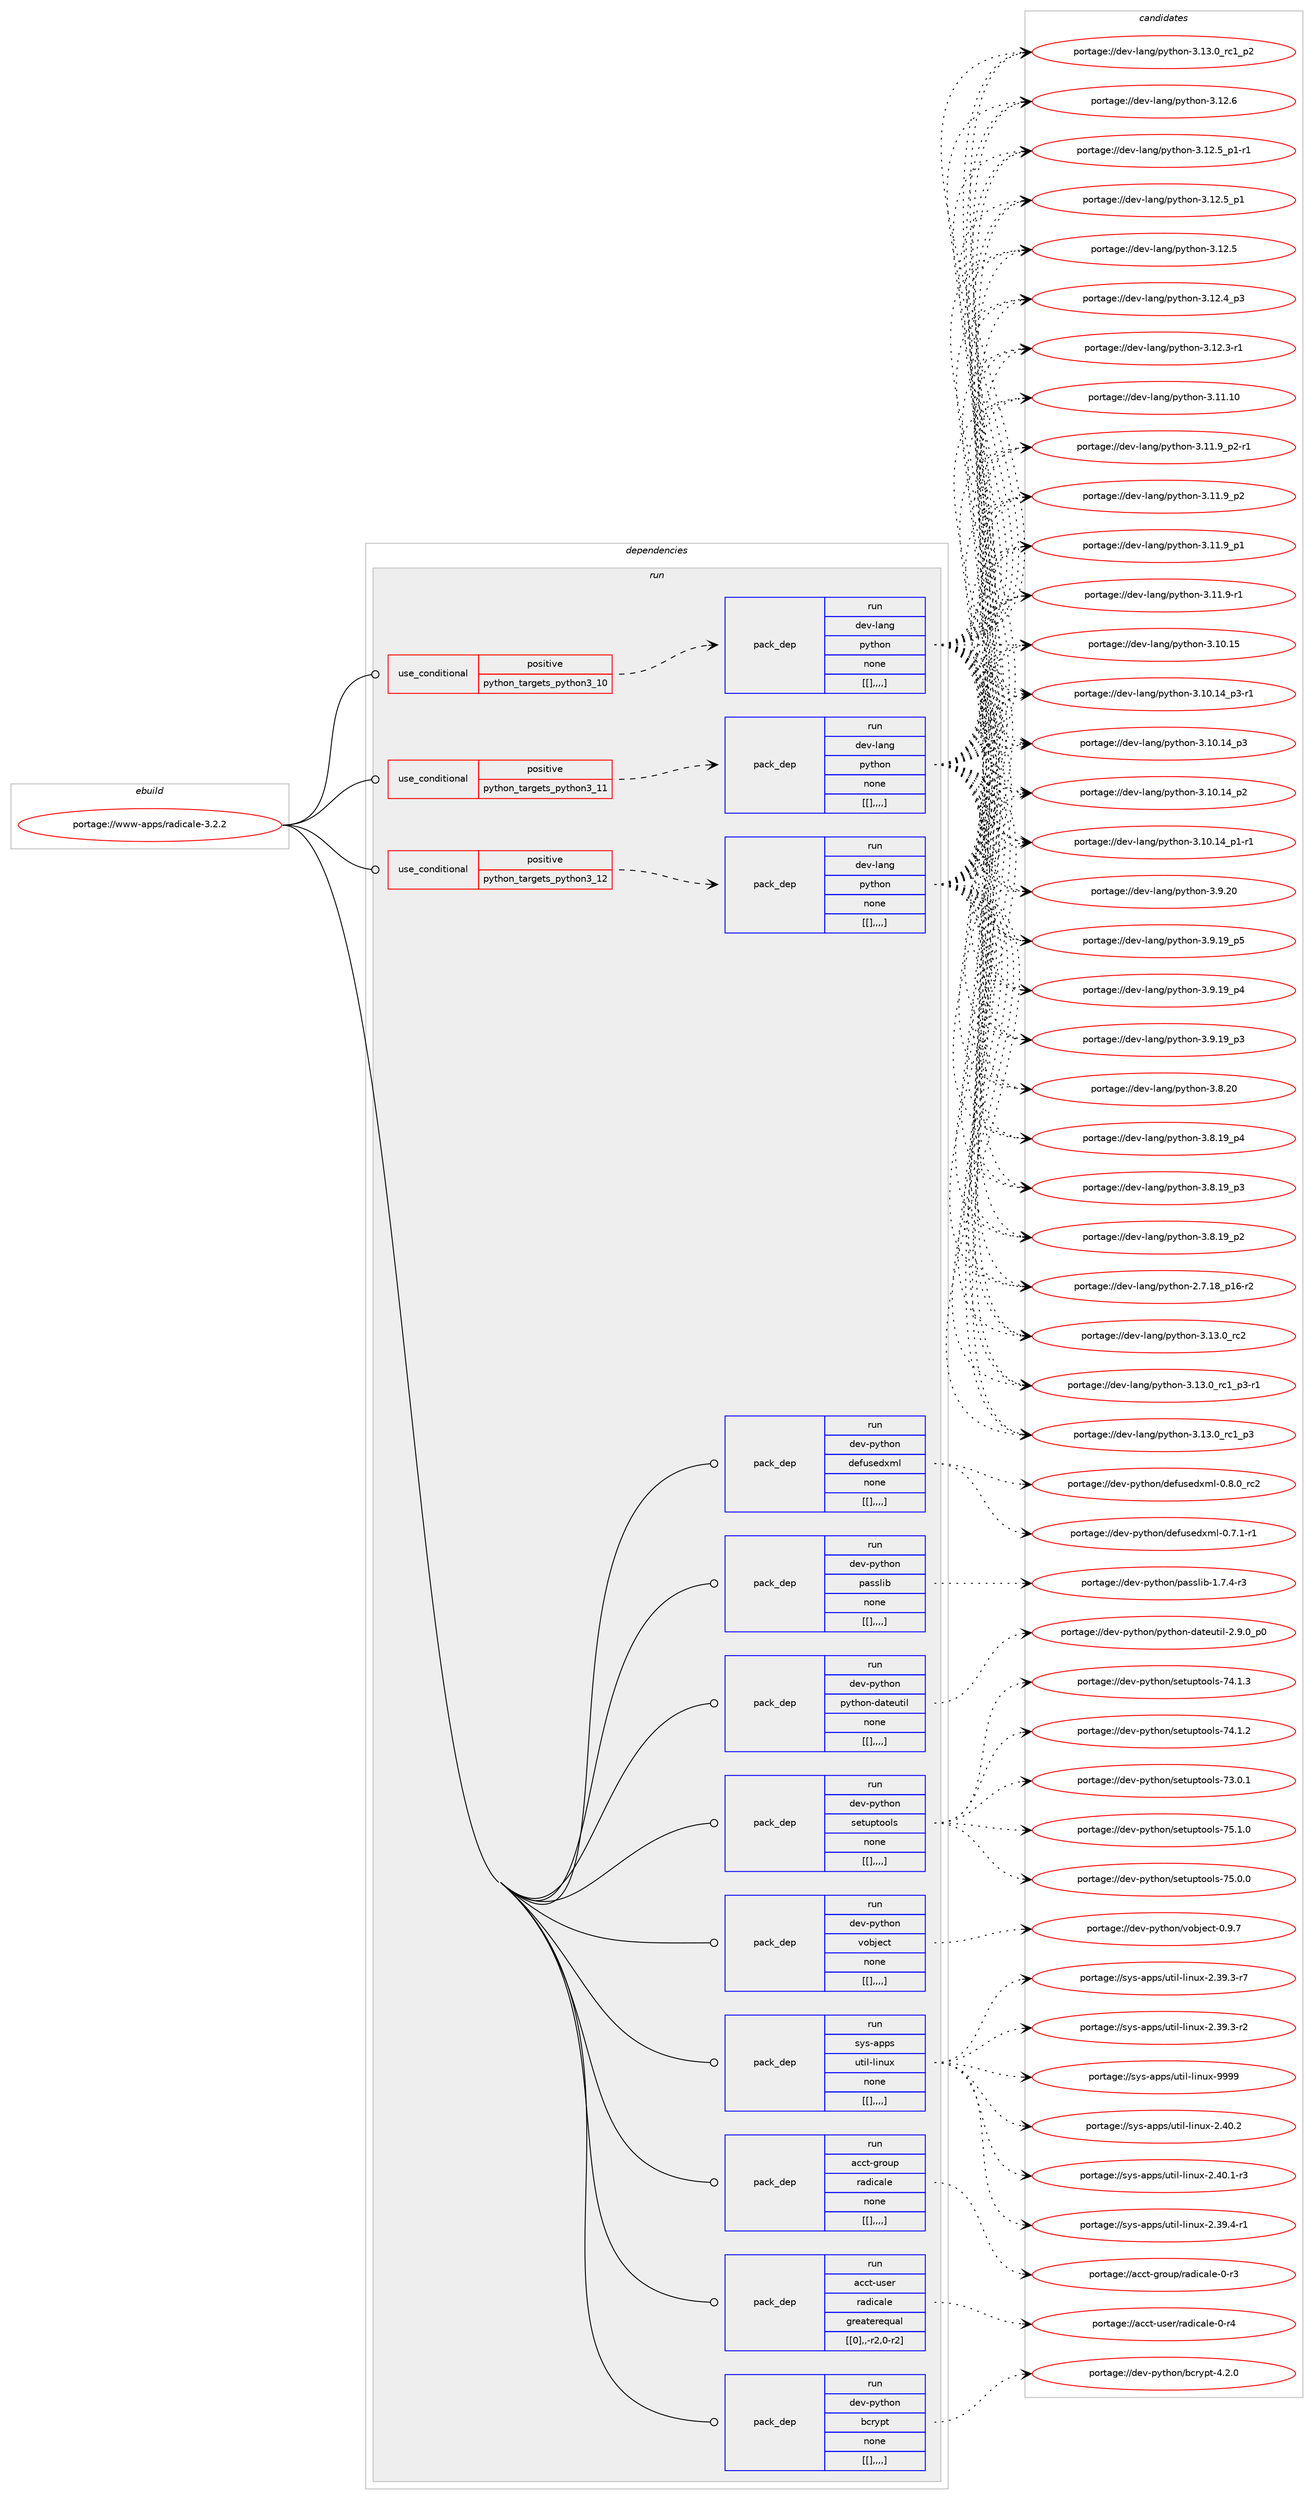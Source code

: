 digraph prolog {

# *************
# Graph options
# *************

newrank=true;
concentrate=true;
compound=true;
graph [rankdir=LR,fontname=Helvetica,fontsize=10,ranksep=1.5];#, ranksep=2.5, nodesep=0.2];
edge  [arrowhead=vee];
node  [fontname=Helvetica,fontsize=10];

# **********
# The ebuild
# **********

subgraph cluster_leftcol {
color=gray;
label=<<i>ebuild</i>>;
id [label="portage://www-apps/radicale-3.2.2", color=red, width=4, href="../www-apps/radicale-3.2.2.svg"];
}

# ****************
# The dependencies
# ****************

subgraph cluster_midcol {
color=gray;
label=<<i>dependencies</i>>;
subgraph cluster_compile {
fillcolor="#eeeeee";
style=filled;
label=<<i>compile</i>>;
}
subgraph cluster_compileandrun {
fillcolor="#eeeeee";
style=filled;
label=<<i>compile and run</i>>;
}
subgraph cluster_run {
fillcolor="#eeeeee";
style=filled;
label=<<i>run</i>>;
subgraph cond124041 {
dependency466316 [label=<<TABLE BORDER="0" CELLBORDER="1" CELLSPACING="0" CELLPADDING="4"><TR><TD ROWSPAN="3" CELLPADDING="10">use_conditional</TD></TR><TR><TD>positive</TD></TR><TR><TD>python_targets_python3_10</TD></TR></TABLE>>, shape=none, color=red];
subgraph pack338849 {
dependency466317 [label=<<TABLE BORDER="0" CELLBORDER="1" CELLSPACING="0" CELLPADDING="4" WIDTH="220"><TR><TD ROWSPAN="6" CELLPADDING="30">pack_dep</TD></TR><TR><TD WIDTH="110">run</TD></TR><TR><TD>dev-lang</TD></TR><TR><TD>python</TD></TR><TR><TD>none</TD></TR><TR><TD>[[],,,,]</TD></TR></TABLE>>, shape=none, color=blue];
}
dependency466316:e -> dependency466317:w [weight=20,style="dashed",arrowhead="vee"];
}
id:e -> dependency466316:w [weight=20,style="solid",arrowhead="odot"];
subgraph cond124042 {
dependency466318 [label=<<TABLE BORDER="0" CELLBORDER="1" CELLSPACING="0" CELLPADDING="4"><TR><TD ROWSPAN="3" CELLPADDING="10">use_conditional</TD></TR><TR><TD>positive</TD></TR><TR><TD>python_targets_python3_11</TD></TR></TABLE>>, shape=none, color=red];
subgraph pack338850 {
dependency466319 [label=<<TABLE BORDER="0" CELLBORDER="1" CELLSPACING="0" CELLPADDING="4" WIDTH="220"><TR><TD ROWSPAN="6" CELLPADDING="30">pack_dep</TD></TR><TR><TD WIDTH="110">run</TD></TR><TR><TD>dev-lang</TD></TR><TR><TD>python</TD></TR><TR><TD>none</TD></TR><TR><TD>[[],,,,]</TD></TR></TABLE>>, shape=none, color=blue];
}
dependency466318:e -> dependency466319:w [weight=20,style="dashed",arrowhead="vee"];
}
id:e -> dependency466318:w [weight=20,style="solid",arrowhead="odot"];
subgraph cond124043 {
dependency466320 [label=<<TABLE BORDER="0" CELLBORDER="1" CELLSPACING="0" CELLPADDING="4"><TR><TD ROWSPAN="3" CELLPADDING="10">use_conditional</TD></TR><TR><TD>positive</TD></TR><TR><TD>python_targets_python3_12</TD></TR></TABLE>>, shape=none, color=red];
subgraph pack338851 {
dependency466321 [label=<<TABLE BORDER="0" CELLBORDER="1" CELLSPACING="0" CELLPADDING="4" WIDTH="220"><TR><TD ROWSPAN="6" CELLPADDING="30">pack_dep</TD></TR><TR><TD WIDTH="110">run</TD></TR><TR><TD>dev-lang</TD></TR><TR><TD>python</TD></TR><TR><TD>none</TD></TR><TR><TD>[[],,,,]</TD></TR></TABLE>>, shape=none, color=blue];
}
dependency466320:e -> dependency466321:w [weight=20,style="dashed",arrowhead="vee"];
}
id:e -> dependency466320:w [weight=20,style="solid",arrowhead="odot"];
subgraph pack338852 {
dependency466322 [label=<<TABLE BORDER="0" CELLBORDER="1" CELLSPACING="0" CELLPADDING="4" WIDTH="220"><TR><TD ROWSPAN="6" CELLPADDING="30">pack_dep</TD></TR><TR><TD WIDTH="110">run</TD></TR><TR><TD>acct-group</TD></TR><TR><TD>radicale</TD></TR><TR><TD>none</TD></TR><TR><TD>[[],,,,]</TD></TR></TABLE>>, shape=none, color=blue];
}
id:e -> dependency466322:w [weight=20,style="solid",arrowhead="odot"];
subgraph pack338853 {
dependency466323 [label=<<TABLE BORDER="0" CELLBORDER="1" CELLSPACING="0" CELLPADDING="4" WIDTH="220"><TR><TD ROWSPAN="6" CELLPADDING="30">pack_dep</TD></TR><TR><TD WIDTH="110">run</TD></TR><TR><TD>acct-user</TD></TR><TR><TD>radicale</TD></TR><TR><TD>greaterequal</TD></TR><TR><TD>[[0],,-r2,0-r2]</TD></TR></TABLE>>, shape=none, color=blue];
}
id:e -> dependency466323:w [weight=20,style="solid",arrowhead="odot"];
subgraph pack338854 {
dependency466324 [label=<<TABLE BORDER="0" CELLBORDER="1" CELLSPACING="0" CELLPADDING="4" WIDTH="220"><TR><TD ROWSPAN="6" CELLPADDING="30">pack_dep</TD></TR><TR><TD WIDTH="110">run</TD></TR><TR><TD>dev-python</TD></TR><TR><TD>bcrypt</TD></TR><TR><TD>none</TD></TR><TR><TD>[[],,,,]</TD></TR></TABLE>>, shape=none, color=blue];
}
id:e -> dependency466324:w [weight=20,style="solid",arrowhead="odot"];
subgraph pack338855 {
dependency466325 [label=<<TABLE BORDER="0" CELLBORDER="1" CELLSPACING="0" CELLPADDING="4" WIDTH="220"><TR><TD ROWSPAN="6" CELLPADDING="30">pack_dep</TD></TR><TR><TD WIDTH="110">run</TD></TR><TR><TD>dev-python</TD></TR><TR><TD>defusedxml</TD></TR><TR><TD>none</TD></TR><TR><TD>[[],,,,]</TD></TR></TABLE>>, shape=none, color=blue];
}
id:e -> dependency466325:w [weight=20,style="solid",arrowhead="odot"];
subgraph pack338856 {
dependency466326 [label=<<TABLE BORDER="0" CELLBORDER="1" CELLSPACING="0" CELLPADDING="4" WIDTH="220"><TR><TD ROWSPAN="6" CELLPADDING="30">pack_dep</TD></TR><TR><TD WIDTH="110">run</TD></TR><TR><TD>dev-python</TD></TR><TR><TD>passlib</TD></TR><TR><TD>none</TD></TR><TR><TD>[[],,,,]</TD></TR></TABLE>>, shape=none, color=blue];
}
id:e -> dependency466326:w [weight=20,style="solid",arrowhead="odot"];
subgraph pack338857 {
dependency466327 [label=<<TABLE BORDER="0" CELLBORDER="1" CELLSPACING="0" CELLPADDING="4" WIDTH="220"><TR><TD ROWSPAN="6" CELLPADDING="30">pack_dep</TD></TR><TR><TD WIDTH="110">run</TD></TR><TR><TD>dev-python</TD></TR><TR><TD>python-dateutil</TD></TR><TR><TD>none</TD></TR><TR><TD>[[],,,,]</TD></TR></TABLE>>, shape=none, color=blue];
}
id:e -> dependency466327:w [weight=20,style="solid",arrowhead="odot"];
subgraph pack338858 {
dependency466328 [label=<<TABLE BORDER="0" CELLBORDER="1" CELLSPACING="0" CELLPADDING="4" WIDTH="220"><TR><TD ROWSPAN="6" CELLPADDING="30">pack_dep</TD></TR><TR><TD WIDTH="110">run</TD></TR><TR><TD>dev-python</TD></TR><TR><TD>setuptools</TD></TR><TR><TD>none</TD></TR><TR><TD>[[],,,,]</TD></TR></TABLE>>, shape=none, color=blue];
}
id:e -> dependency466328:w [weight=20,style="solid",arrowhead="odot"];
subgraph pack338859 {
dependency466329 [label=<<TABLE BORDER="0" CELLBORDER="1" CELLSPACING="0" CELLPADDING="4" WIDTH="220"><TR><TD ROWSPAN="6" CELLPADDING="30">pack_dep</TD></TR><TR><TD WIDTH="110">run</TD></TR><TR><TD>dev-python</TD></TR><TR><TD>vobject</TD></TR><TR><TD>none</TD></TR><TR><TD>[[],,,,]</TD></TR></TABLE>>, shape=none, color=blue];
}
id:e -> dependency466329:w [weight=20,style="solid",arrowhead="odot"];
subgraph pack338860 {
dependency466330 [label=<<TABLE BORDER="0" CELLBORDER="1" CELLSPACING="0" CELLPADDING="4" WIDTH="220"><TR><TD ROWSPAN="6" CELLPADDING="30">pack_dep</TD></TR><TR><TD WIDTH="110">run</TD></TR><TR><TD>sys-apps</TD></TR><TR><TD>util-linux</TD></TR><TR><TD>none</TD></TR><TR><TD>[[],,,,]</TD></TR></TABLE>>, shape=none, color=blue];
}
id:e -> dependency466330:w [weight=20,style="solid",arrowhead="odot"];
}
}

# **************
# The candidates
# **************

subgraph cluster_choices {
rank=same;
color=gray;
label=<<i>candidates</i>>;

subgraph choice338849 {
color=black;
nodesep=1;
choice10010111845108971101034711212111610411111045514649514648951149950 [label="portage://dev-lang/python-3.13.0_rc2", color=red, width=4,href="../dev-lang/python-3.13.0_rc2.svg"];
choice1001011184510897110103471121211161041111104551464951464895114994995112514511449 [label="portage://dev-lang/python-3.13.0_rc1_p3-r1", color=red, width=4,href="../dev-lang/python-3.13.0_rc1_p3-r1.svg"];
choice100101118451089711010347112121116104111110455146495146489511499499511251 [label="portage://dev-lang/python-3.13.0_rc1_p3", color=red, width=4,href="../dev-lang/python-3.13.0_rc1_p3.svg"];
choice100101118451089711010347112121116104111110455146495146489511499499511250 [label="portage://dev-lang/python-3.13.0_rc1_p2", color=red, width=4,href="../dev-lang/python-3.13.0_rc1_p2.svg"];
choice10010111845108971101034711212111610411111045514649504654 [label="portage://dev-lang/python-3.12.6", color=red, width=4,href="../dev-lang/python-3.12.6.svg"];
choice1001011184510897110103471121211161041111104551464950465395112494511449 [label="portage://dev-lang/python-3.12.5_p1-r1", color=red, width=4,href="../dev-lang/python-3.12.5_p1-r1.svg"];
choice100101118451089711010347112121116104111110455146495046539511249 [label="portage://dev-lang/python-3.12.5_p1", color=red, width=4,href="../dev-lang/python-3.12.5_p1.svg"];
choice10010111845108971101034711212111610411111045514649504653 [label="portage://dev-lang/python-3.12.5", color=red, width=4,href="../dev-lang/python-3.12.5.svg"];
choice100101118451089711010347112121116104111110455146495046529511251 [label="portage://dev-lang/python-3.12.4_p3", color=red, width=4,href="../dev-lang/python-3.12.4_p3.svg"];
choice100101118451089711010347112121116104111110455146495046514511449 [label="portage://dev-lang/python-3.12.3-r1", color=red, width=4,href="../dev-lang/python-3.12.3-r1.svg"];
choice1001011184510897110103471121211161041111104551464949464948 [label="portage://dev-lang/python-3.11.10", color=red, width=4,href="../dev-lang/python-3.11.10.svg"];
choice1001011184510897110103471121211161041111104551464949465795112504511449 [label="portage://dev-lang/python-3.11.9_p2-r1", color=red, width=4,href="../dev-lang/python-3.11.9_p2-r1.svg"];
choice100101118451089711010347112121116104111110455146494946579511250 [label="portage://dev-lang/python-3.11.9_p2", color=red, width=4,href="../dev-lang/python-3.11.9_p2.svg"];
choice100101118451089711010347112121116104111110455146494946579511249 [label="portage://dev-lang/python-3.11.9_p1", color=red, width=4,href="../dev-lang/python-3.11.9_p1.svg"];
choice100101118451089711010347112121116104111110455146494946574511449 [label="portage://dev-lang/python-3.11.9-r1", color=red, width=4,href="../dev-lang/python-3.11.9-r1.svg"];
choice1001011184510897110103471121211161041111104551464948464953 [label="portage://dev-lang/python-3.10.15", color=red, width=4,href="../dev-lang/python-3.10.15.svg"];
choice100101118451089711010347112121116104111110455146494846495295112514511449 [label="portage://dev-lang/python-3.10.14_p3-r1", color=red, width=4,href="../dev-lang/python-3.10.14_p3-r1.svg"];
choice10010111845108971101034711212111610411111045514649484649529511251 [label="portage://dev-lang/python-3.10.14_p3", color=red, width=4,href="../dev-lang/python-3.10.14_p3.svg"];
choice10010111845108971101034711212111610411111045514649484649529511250 [label="portage://dev-lang/python-3.10.14_p2", color=red, width=4,href="../dev-lang/python-3.10.14_p2.svg"];
choice100101118451089711010347112121116104111110455146494846495295112494511449 [label="portage://dev-lang/python-3.10.14_p1-r1", color=red, width=4,href="../dev-lang/python-3.10.14_p1-r1.svg"];
choice10010111845108971101034711212111610411111045514657465048 [label="portage://dev-lang/python-3.9.20", color=red, width=4,href="../dev-lang/python-3.9.20.svg"];
choice100101118451089711010347112121116104111110455146574649579511253 [label="portage://dev-lang/python-3.9.19_p5", color=red, width=4,href="../dev-lang/python-3.9.19_p5.svg"];
choice100101118451089711010347112121116104111110455146574649579511252 [label="portage://dev-lang/python-3.9.19_p4", color=red, width=4,href="../dev-lang/python-3.9.19_p4.svg"];
choice100101118451089711010347112121116104111110455146574649579511251 [label="portage://dev-lang/python-3.9.19_p3", color=red, width=4,href="../dev-lang/python-3.9.19_p3.svg"];
choice10010111845108971101034711212111610411111045514656465048 [label="portage://dev-lang/python-3.8.20", color=red, width=4,href="../dev-lang/python-3.8.20.svg"];
choice100101118451089711010347112121116104111110455146564649579511252 [label="portage://dev-lang/python-3.8.19_p4", color=red, width=4,href="../dev-lang/python-3.8.19_p4.svg"];
choice100101118451089711010347112121116104111110455146564649579511251 [label="portage://dev-lang/python-3.8.19_p3", color=red, width=4,href="../dev-lang/python-3.8.19_p3.svg"];
choice100101118451089711010347112121116104111110455146564649579511250 [label="portage://dev-lang/python-3.8.19_p2", color=red, width=4,href="../dev-lang/python-3.8.19_p2.svg"];
choice100101118451089711010347112121116104111110455046554649569511249544511450 [label="portage://dev-lang/python-2.7.18_p16-r2", color=red, width=4,href="../dev-lang/python-2.7.18_p16-r2.svg"];
dependency466317:e -> choice10010111845108971101034711212111610411111045514649514648951149950:w [style=dotted,weight="100"];
dependency466317:e -> choice1001011184510897110103471121211161041111104551464951464895114994995112514511449:w [style=dotted,weight="100"];
dependency466317:e -> choice100101118451089711010347112121116104111110455146495146489511499499511251:w [style=dotted,weight="100"];
dependency466317:e -> choice100101118451089711010347112121116104111110455146495146489511499499511250:w [style=dotted,weight="100"];
dependency466317:e -> choice10010111845108971101034711212111610411111045514649504654:w [style=dotted,weight="100"];
dependency466317:e -> choice1001011184510897110103471121211161041111104551464950465395112494511449:w [style=dotted,weight="100"];
dependency466317:e -> choice100101118451089711010347112121116104111110455146495046539511249:w [style=dotted,weight="100"];
dependency466317:e -> choice10010111845108971101034711212111610411111045514649504653:w [style=dotted,weight="100"];
dependency466317:e -> choice100101118451089711010347112121116104111110455146495046529511251:w [style=dotted,weight="100"];
dependency466317:e -> choice100101118451089711010347112121116104111110455146495046514511449:w [style=dotted,weight="100"];
dependency466317:e -> choice1001011184510897110103471121211161041111104551464949464948:w [style=dotted,weight="100"];
dependency466317:e -> choice1001011184510897110103471121211161041111104551464949465795112504511449:w [style=dotted,weight="100"];
dependency466317:e -> choice100101118451089711010347112121116104111110455146494946579511250:w [style=dotted,weight="100"];
dependency466317:e -> choice100101118451089711010347112121116104111110455146494946579511249:w [style=dotted,weight="100"];
dependency466317:e -> choice100101118451089711010347112121116104111110455146494946574511449:w [style=dotted,weight="100"];
dependency466317:e -> choice1001011184510897110103471121211161041111104551464948464953:w [style=dotted,weight="100"];
dependency466317:e -> choice100101118451089711010347112121116104111110455146494846495295112514511449:w [style=dotted,weight="100"];
dependency466317:e -> choice10010111845108971101034711212111610411111045514649484649529511251:w [style=dotted,weight="100"];
dependency466317:e -> choice10010111845108971101034711212111610411111045514649484649529511250:w [style=dotted,weight="100"];
dependency466317:e -> choice100101118451089711010347112121116104111110455146494846495295112494511449:w [style=dotted,weight="100"];
dependency466317:e -> choice10010111845108971101034711212111610411111045514657465048:w [style=dotted,weight="100"];
dependency466317:e -> choice100101118451089711010347112121116104111110455146574649579511253:w [style=dotted,weight="100"];
dependency466317:e -> choice100101118451089711010347112121116104111110455146574649579511252:w [style=dotted,weight="100"];
dependency466317:e -> choice100101118451089711010347112121116104111110455146574649579511251:w [style=dotted,weight="100"];
dependency466317:e -> choice10010111845108971101034711212111610411111045514656465048:w [style=dotted,weight="100"];
dependency466317:e -> choice100101118451089711010347112121116104111110455146564649579511252:w [style=dotted,weight="100"];
dependency466317:e -> choice100101118451089711010347112121116104111110455146564649579511251:w [style=dotted,weight="100"];
dependency466317:e -> choice100101118451089711010347112121116104111110455146564649579511250:w [style=dotted,weight="100"];
dependency466317:e -> choice100101118451089711010347112121116104111110455046554649569511249544511450:w [style=dotted,weight="100"];
}
subgraph choice338850 {
color=black;
nodesep=1;
choice10010111845108971101034711212111610411111045514649514648951149950 [label="portage://dev-lang/python-3.13.0_rc2", color=red, width=4,href="../dev-lang/python-3.13.0_rc2.svg"];
choice1001011184510897110103471121211161041111104551464951464895114994995112514511449 [label="portage://dev-lang/python-3.13.0_rc1_p3-r1", color=red, width=4,href="../dev-lang/python-3.13.0_rc1_p3-r1.svg"];
choice100101118451089711010347112121116104111110455146495146489511499499511251 [label="portage://dev-lang/python-3.13.0_rc1_p3", color=red, width=4,href="../dev-lang/python-3.13.0_rc1_p3.svg"];
choice100101118451089711010347112121116104111110455146495146489511499499511250 [label="portage://dev-lang/python-3.13.0_rc1_p2", color=red, width=4,href="../dev-lang/python-3.13.0_rc1_p2.svg"];
choice10010111845108971101034711212111610411111045514649504654 [label="portage://dev-lang/python-3.12.6", color=red, width=4,href="../dev-lang/python-3.12.6.svg"];
choice1001011184510897110103471121211161041111104551464950465395112494511449 [label="portage://dev-lang/python-3.12.5_p1-r1", color=red, width=4,href="../dev-lang/python-3.12.5_p1-r1.svg"];
choice100101118451089711010347112121116104111110455146495046539511249 [label="portage://dev-lang/python-3.12.5_p1", color=red, width=4,href="../dev-lang/python-3.12.5_p1.svg"];
choice10010111845108971101034711212111610411111045514649504653 [label="portage://dev-lang/python-3.12.5", color=red, width=4,href="../dev-lang/python-3.12.5.svg"];
choice100101118451089711010347112121116104111110455146495046529511251 [label="portage://dev-lang/python-3.12.4_p3", color=red, width=4,href="../dev-lang/python-3.12.4_p3.svg"];
choice100101118451089711010347112121116104111110455146495046514511449 [label="portage://dev-lang/python-3.12.3-r1", color=red, width=4,href="../dev-lang/python-3.12.3-r1.svg"];
choice1001011184510897110103471121211161041111104551464949464948 [label="portage://dev-lang/python-3.11.10", color=red, width=4,href="../dev-lang/python-3.11.10.svg"];
choice1001011184510897110103471121211161041111104551464949465795112504511449 [label="portage://dev-lang/python-3.11.9_p2-r1", color=red, width=4,href="../dev-lang/python-3.11.9_p2-r1.svg"];
choice100101118451089711010347112121116104111110455146494946579511250 [label="portage://dev-lang/python-3.11.9_p2", color=red, width=4,href="../dev-lang/python-3.11.9_p2.svg"];
choice100101118451089711010347112121116104111110455146494946579511249 [label="portage://dev-lang/python-3.11.9_p1", color=red, width=4,href="../dev-lang/python-3.11.9_p1.svg"];
choice100101118451089711010347112121116104111110455146494946574511449 [label="portage://dev-lang/python-3.11.9-r1", color=red, width=4,href="../dev-lang/python-3.11.9-r1.svg"];
choice1001011184510897110103471121211161041111104551464948464953 [label="portage://dev-lang/python-3.10.15", color=red, width=4,href="../dev-lang/python-3.10.15.svg"];
choice100101118451089711010347112121116104111110455146494846495295112514511449 [label="portage://dev-lang/python-3.10.14_p3-r1", color=red, width=4,href="../dev-lang/python-3.10.14_p3-r1.svg"];
choice10010111845108971101034711212111610411111045514649484649529511251 [label="portage://dev-lang/python-3.10.14_p3", color=red, width=4,href="../dev-lang/python-3.10.14_p3.svg"];
choice10010111845108971101034711212111610411111045514649484649529511250 [label="portage://dev-lang/python-3.10.14_p2", color=red, width=4,href="../dev-lang/python-3.10.14_p2.svg"];
choice100101118451089711010347112121116104111110455146494846495295112494511449 [label="portage://dev-lang/python-3.10.14_p1-r1", color=red, width=4,href="../dev-lang/python-3.10.14_p1-r1.svg"];
choice10010111845108971101034711212111610411111045514657465048 [label="portage://dev-lang/python-3.9.20", color=red, width=4,href="../dev-lang/python-3.9.20.svg"];
choice100101118451089711010347112121116104111110455146574649579511253 [label="portage://dev-lang/python-3.9.19_p5", color=red, width=4,href="../dev-lang/python-3.9.19_p5.svg"];
choice100101118451089711010347112121116104111110455146574649579511252 [label="portage://dev-lang/python-3.9.19_p4", color=red, width=4,href="../dev-lang/python-3.9.19_p4.svg"];
choice100101118451089711010347112121116104111110455146574649579511251 [label="portage://dev-lang/python-3.9.19_p3", color=red, width=4,href="../dev-lang/python-3.9.19_p3.svg"];
choice10010111845108971101034711212111610411111045514656465048 [label="portage://dev-lang/python-3.8.20", color=red, width=4,href="../dev-lang/python-3.8.20.svg"];
choice100101118451089711010347112121116104111110455146564649579511252 [label="portage://dev-lang/python-3.8.19_p4", color=red, width=4,href="../dev-lang/python-3.8.19_p4.svg"];
choice100101118451089711010347112121116104111110455146564649579511251 [label="portage://dev-lang/python-3.8.19_p3", color=red, width=4,href="../dev-lang/python-3.8.19_p3.svg"];
choice100101118451089711010347112121116104111110455146564649579511250 [label="portage://dev-lang/python-3.8.19_p2", color=red, width=4,href="../dev-lang/python-3.8.19_p2.svg"];
choice100101118451089711010347112121116104111110455046554649569511249544511450 [label="portage://dev-lang/python-2.7.18_p16-r2", color=red, width=4,href="../dev-lang/python-2.7.18_p16-r2.svg"];
dependency466319:e -> choice10010111845108971101034711212111610411111045514649514648951149950:w [style=dotted,weight="100"];
dependency466319:e -> choice1001011184510897110103471121211161041111104551464951464895114994995112514511449:w [style=dotted,weight="100"];
dependency466319:e -> choice100101118451089711010347112121116104111110455146495146489511499499511251:w [style=dotted,weight="100"];
dependency466319:e -> choice100101118451089711010347112121116104111110455146495146489511499499511250:w [style=dotted,weight="100"];
dependency466319:e -> choice10010111845108971101034711212111610411111045514649504654:w [style=dotted,weight="100"];
dependency466319:e -> choice1001011184510897110103471121211161041111104551464950465395112494511449:w [style=dotted,weight="100"];
dependency466319:e -> choice100101118451089711010347112121116104111110455146495046539511249:w [style=dotted,weight="100"];
dependency466319:e -> choice10010111845108971101034711212111610411111045514649504653:w [style=dotted,weight="100"];
dependency466319:e -> choice100101118451089711010347112121116104111110455146495046529511251:w [style=dotted,weight="100"];
dependency466319:e -> choice100101118451089711010347112121116104111110455146495046514511449:w [style=dotted,weight="100"];
dependency466319:e -> choice1001011184510897110103471121211161041111104551464949464948:w [style=dotted,weight="100"];
dependency466319:e -> choice1001011184510897110103471121211161041111104551464949465795112504511449:w [style=dotted,weight="100"];
dependency466319:e -> choice100101118451089711010347112121116104111110455146494946579511250:w [style=dotted,weight="100"];
dependency466319:e -> choice100101118451089711010347112121116104111110455146494946579511249:w [style=dotted,weight="100"];
dependency466319:e -> choice100101118451089711010347112121116104111110455146494946574511449:w [style=dotted,weight="100"];
dependency466319:e -> choice1001011184510897110103471121211161041111104551464948464953:w [style=dotted,weight="100"];
dependency466319:e -> choice100101118451089711010347112121116104111110455146494846495295112514511449:w [style=dotted,weight="100"];
dependency466319:e -> choice10010111845108971101034711212111610411111045514649484649529511251:w [style=dotted,weight="100"];
dependency466319:e -> choice10010111845108971101034711212111610411111045514649484649529511250:w [style=dotted,weight="100"];
dependency466319:e -> choice100101118451089711010347112121116104111110455146494846495295112494511449:w [style=dotted,weight="100"];
dependency466319:e -> choice10010111845108971101034711212111610411111045514657465048:w [style=dotted,weight="100"];
dependency466319:e -> choice100101118451089711010347112121116104111110455146574649579511253:w [style=dotted,weight="100"];
dependency466319:e -> choice100101118451089711010347112121116104111110455146574649579511252:w [style=dotted,weight="100"];
dependency466319:e -> choice100101118451089711010347112121116104111110455146574649579511251:w [style=dotted,weight="100"];
dependency466319:e -> choice10010111845108971101034711212111610411111045514656465048:w [style=dotted,weight="100"];
dependency466319:e -> choice100101118451089711010347112121116104111110455146564649579511252:w [style=dotted,weight="100"];
dependency466319:e -> choice100101118451089711010347112121116104111110455146564649579511251:w [style=dotted,weight="100"];
dependency466319:e -> choice100101118451089711010347112121116104111110455146564649579511250:w [style=dotted,weight="100"];
dependency466319:e -> choice100101118451089711010347112121116104111110455046554649569511249544511450:w [style=dotted,weight="100"];
}
subgraph choice338851 {
color=black;
nodesep=1;
choice10010111845108971101034711212111610411111045514649514648951149950 [label="portage://dev-lang/python-3.13.0_rc2", color=red, width=4,href="../dev-lang/python-3.13.0_rc2.svg"];
choice1001011184510897110103471121211161041111104551464951464895114994995112514511449 [label="portage://dev-lang/python-3.13.0_rc1_p3-r1", color=red, width=4,href="../dev-lang/python-3.13.0_rc1_p3-r1.svg"];
choice100101118451089711010347112121116104111110455146495146489511499499511251 [label="portage://dev-lang/python-3.13.0_rc1_p3", color=red, width=4,href="../dev-lang/python-3.13.0_rc1_p3.svg"];
choice100101118451089711010347112121116104111110455146495146489511499499511250 [label="portage://dev-lang/python-3.13.0_rc1_p2", color=red, width=4,href="../dev-lang/python-3.13.0_rc1_p2.svg"];
choice10010111845108971101034711212111610411111045514649504654 [label="portage://dev-lang/python-3.12.6", color=red, width=4,href="../dev-lang/python-3.12.6.svg"];
choice1001011184510897110103471121211161041111104551464950465395112494511449 [label="portage://dev-lang/python-3.12.5_p1-r1", color=red, width=4,href="../dev-lang/python-3.12.5_p1-r1.svg"];
choice100101118451089711010347112121116104111110455146495046539511249 [label="portage://dev-lang/python-3.12.5_p1", color=red, width=4,href="../dev-lang/python-3.12.5_p1.svg"];
choice10010111845108971101034711212111610411111045514649504653 [label="portage://dev-lang/python-3.12.5", color=red, width=4,href="../dev-lang/python-3.12.5.svg"];
choice100101118451089711010347112121116104111110455146495046529511251 [label="portage://dev-lang/python-3.12.4_p3", color=red, width=4,href="../dev-lang/python-3.12.4_p3.svg"];
choice100101118451089711010347112121116104111110455146495046514511449 [label="portage://dev-lang/python-3.12.3-r1", color=red, width=4,href="../dev-lang/python-3.12.3-r1.svg"];
choice1001011184510897110103471121211161041111104551464949464948 [label="portage://dev-lang/python-3.11.10", color=red, width=4,href="../dev-lang/python-3.11.10.svg"];
choice1001011184510897110103471121211161041111104551464949465795112504511449 [label="portage://dev-lang/python-3.11.9_p2-r1", color=red, width=4,href="../dev-lang/python-3.11.9_p2-r1.svg"];
choice100101118451089711010347112121116104111110455146494946579511250 [label="portage://dev-lang/python-3.11.9_p2", color=red, width=4,href="../dev-lang/python-3.11.9_p2.svg"];
choice100101118451089711010347112121116104111110455146494946579511249 [label="portage://dev-lang/python-3.11.9_p1", color=red, width=4,href="../dev-lang/python-3.11.9_p1.svg"];
choice100101118451089711010347112121116104111110455146494946574511449 [label="portage://dev-lang/python-3.11.9-r1", color=red, width=4,href="../dev-lang/python-3.11.9-r1.svg"];
choice1001011184510897110103471121211161041111104551464948464953 [label="portage://dev-lang/python-3.10.15", color=red, width=4,href="../dev-lang/python-3.10.15.svg"];
choice100101118451089711010347112121116104111110455146494846495295112514511449 [label="portage://dev-lang/python-3.10.14_p3-r1", color=red, width=4,href="../dev-lang/python-3.10.14_p3-r1.svg"];
choice10010111845108971101034711212111610411111045514649484649529511251 [label="portage://dev-lang/python-3.10.14_p3", color=red, width=4,href="../dev-lang/python-3.10.14_p3.svg"];
choice10010111845108971101034711212111610411111045514649484649529511250 [label="portage://dev-lang/python-3.10.14_p2", color=red, width=4,href="../dev-lang/python-3.10.14_p2.svg"];
choice100101118451089711010347112121116104111110455146494846495295112494511449 [label="portage://dev-lang/python-3.10.14_p1-r1", color=red, width=4,href="../dev-lang/python-3.10.14_p1-r1.svg"];
choice10010111845108971101034711212111610411111045514657465048 [label="portage://dev-lang/python-3.9.20", color=red, width=4,href="../dev-lang/python-3.9.20.svg"];
choice100101118451089711010347112121116104111110455146574649579511253 [label="portage://dev-lang/python-3.9.19_p5", color=red, width=4,href="../dev-lang/python-3.9.19_p5.svg"];
choice100101118451089711010347112121116104111110455146574649579511252 [label="portage://dev-lang/python-3.9.19_p4", color=red, width=4,href="../dev-lang/python-3.9.19_p4.svg"];
choice100101118451089711010347112121116104111110455146574649579511251 [label="portage://dev-lang/python-3.9.19_p3", color=red, width=4,href="../dev-lang/python-3.9.19_p3.svg"];
choice10010111845108971101034711212111610411111045514656465048 [label="portage://dev-lang/python-3.8.20", color=red, width=4,href="../dev-lang/python-3.8.20.svg"];
choice100101118451089711010347112121116104111110455146564649579511252 [label="portage://dev-lang/python-3.8.19_p4", color=red, width=4,href="../dev-lang/python-3.8.19_p4.svg"];
choice100101118451089711010347112121116104111110455146564649579511251 [label="portage://dev-lang/python-3.8.19_p3", color=red, width=4,href="../dev-lang/python-3.8.19_p3.svg"];
choice100101118451089711010347112121116104111110455146564649579511250 [label="portage://dev-lang/python-3.8.19_p2", color=red, width=4,href="../dev-lang/python-3.8.19_p2.svg"];
choice100101118451089711010347112121116104111110455046554649569511249544511450 [label="portage://dev-lang/python-2.7.18_p16-r2", color=red, width=4,href="../dev-lang/python-2.7.18_p16-r2.svg"];
dependency466321:e -> choice10010111845108971101034711212111610411111045514649514648951149950:w [style=dotted,weight="100"];
dependency466321:e -> choice1001011184510897110103471121211161041111104551464951464895114994995112514511449:w [style=dotted,weight="100"];
dependency466321:e -> choice100101118451089711010347112121116104111110455146495146489511499499511251:w [style=dotted,weight="100"];
dependency466321:e -> choice100101118451089711010347112121116104111110455146495146489511499499511250:w [style=dotted,weight="100"];
dependency466321:e -> choice10010111845108971101034711212111610411111045514649504654:w [style=dotted,weight="100"];
dependency466321:e -> choice1001011184510897110103471121211161041111104551464950465395112494511449:w [style=dotted,weight="100"];
dependency466321:e -> choice100101118451089711010347112121116104111110455146495046539511249:w [style=dotted,weight="100"];
dependency466321:e -> choice10010111845108971101034711212111610411111045514649504653:w [style=dotted,weight="100"];
dependency466321:e -> choice100101118451089711010347112121116104111110455146495046529511251:w [style=dotted,weight="100"];
dependency466321:e -> choice100101118451089711010347112121116104111110455146495046514511449:w [style=dotted,weight="100"];
dependency466321:e -> choice1001011184510897110103471121211161041111104551464949464948:w [style=dotted,weight="100"];
dependency466321:e -> choice1001011184510897110103471121211161041111104551464949465795112504511449:w [style=dotted,weight="100"];
dependency466321:e -> choice100101118451089711010347112121116104111110455146494946579511250:w [style=dotted,weight="100"];
dependency466321:e -> choice100101118451089711010347112121116104111110455146494946579511249:w [style=dotted,weight="100"];
dependency466321:e -> choice100101118451089711010347112121116104111110455146494946574511449:w [style=dotted,weight="100"];
dependency466321:e -> choice1001011184510897110103471121211161041111104551464948464953:w [style=dotted,weight="100"];
dependency466321:e -> choice100101118451089711010347112121116104111110455146494846495295112514511449:w [style=dotted,weight="100"];
dependency466321:e -> choice10010111845108971101034711212111610411111045514649484649529511251:w [style=dotted,weight="100"];
dependency466321:e -> choice10010111845108971101034711212111610411111045514649484649529511250:w [style=dotted,weight="100"];
dependency466321:e -> choice100101118451089711010347112121116104111110455146494846495295112494511449:w [style=dotted,weight="100"];
dependency466321:e -> choice10010111845108971101034711212111610411111045514657465048:w [style=dotted,weight="100"];
dependency466321:e -> choice100101118451089711010347112121116104111110455146574649579511253:w [style=dotted,weight="100"];
dependency466321:e -> choice100101118451089711010347112121116104111110455146574649579511252:w [style=dotted,weight="100"];
dependency466321:e -> choice100101118451089711010347112121116104111110455146574649579511251:w [style=dotted,weight="100"];
dependency466321:e -> choice10010111845108971101034711212111610411111045514656465048:w [style=dotted,weight="100"];
dependency466321:e -> choice100101118451089711010347112121116104111110455146564649579511252:w [style=dotted,weight="100"];
dependency466321:e -> choice100101118451089711010347112121116104111110455146564649579511251:w [style=dotted,weight="100"];
dependency466321:e -> choice100101118451089711010347112121116104111110455146564649579511250:w [style=dotted,weight="100"];
dependency466321:e -> choice100101118451089711010347112121116104111110455046554649569511249544511450:w [style=dotted,weight="100"];
}
subgraph choice338852 {
color=black;
nodesep=1;
choice979999116451031141111171124711497100105999710810145484511451 [label="portage://acct-group/radicale-0-r3", color=red, width=4,href="../acct-group/radicale-0-r3.svg"];
dependency466322:e -> choice979999116451031141111171124711497100105999710810145484511451:w [style=dotted,weight="100"];
}
subgraph choice338853 {
color=black;
nodesep=1;
choice979999116451171151011144711497100105999710810145484511452 [label="portage://acct-user/radicale-0-r4", color=red, width=4,href="../acct-user/radicale-0-r4.svg"];
dependency466323:e -> choice979999116451171151011144711497100105999710810145484511452:w [style=dotted,weight="100"];
}
subgraph choice338854 {
color=black;
nodesep=1;
choice10010111845112121116104111110479899114121112116455246504648 [label="portage://dev-python/bcrypt-4.2.0", color=red, width=4,href="../dev-python/bcrypt-4.2.0.svg"];
dependency466324:e -> choice10010111845112121116104111110479899114121112116455246504648:w [style=dotted,weight="100"];
}
subgraph choice338855 {
color=black;
nodesep=1;
choice1001011184511212111610411111047100101102117115101100120109108454846564648951149950 [label="portage://dev-python/defusedxml-0.8.0_rc2", color=red, width=4,href="../dev-python/defusedxml-0.8.0_rc2.svg"];
choice10010111845112121116104111110471001011021171151011001201091084548465546494511449 [label="portage://dev-python/defusedxml-0.7.1-r1", color=red, width=4,href="../dev-python/defusedxml-0.7.1-r1.svg"];
dependency466325:e -> choice1001011184511212111610411111047100101102117115101100120109108454846564648951149950:w [style=dotted,weight="100"];
dependency466325:e -> choice10010111845112121116104111110471001011021171151011001201091084548465546494511449:w [style=dotted,weight="100"];
}
subgraph choice338856 {
color=black;
nodesep=1;
choice100101118451121211161041111104711297115115108105984549465546524511451 [label="portage://dev-python/passlib-1.7.4-r3", color=red, width=4,href="../dev-python/passlib-1.7.4-r3.svg"];
dependency466326:e -> choice100101118451121211161041111104711297115115108105984549465546524511451:w [style=dotted,weight="100"];
}
subgraph choice338857 {
color=black;
nodesep=1;
choice100101118451121211161041111104711212111610411111045100971161011171161051084550465746489511248 [label="portage://dev-python/python-dateutil-2.9.0_p0", color=red, width=4,href="../dev-python/python-dateutil-2.9.0_p0.svg"];
dependency466327:e -> choice100101118451121211161041111104711212111610411111045100971161011171161051084550465746489511248:w [style=dotted,weight="100"];
}
subgraph choice338858 {
color=black;
nodesep=1;
choice100101118451121211161041111104711510111611711211611111110811545555346494648 [label="portage://dev-python/setuptools-75.1.0", color=red, width=4,href="../dev-python/setuptools-75.1.0.svg"];
choice100101118451121211161041111104711510111611711211611111110811545555346484648 [label="portage://dev-python/setuptools-75.0.0", color=red, width=4,href="../dev-python/setuptools-75.0.0.svg"];
choice100101118451121211161041111104711510111611711211611111110811545555246494651 [label="portage://dev-python/setuptools-74.1.3", color=red, width=4,href="../dev-python/setuptools-74.1.3.svg"];
choice100101118451121211161041111104711510111611711211611111110811545555246494650 [label="portage://dev-python/setuptools-74.1.2", color=red, width=4,href="../dev-python/setuptools-74.1.2.svg"];
choice100101118451121211161041111104711510111611711211611111110811545555146484649 [label="portage://dev-python/setuptools-73.0.1", color=red, width=4,href="../dev-python/setuptools-73.0.1.svg"];
dependency466328:e -> choice100101118451121211161041111104711510111611711211611111110811545555346494648:w [style=dotted,weight="100"];
dependency466328:e -> choice100101118451121211161041111104711510111611711211611111110811545555346484648:w [style=dotted,weight="100"];
dependency466328:e -> choice100101118451121211161041111104711510111611711211611111110811545555246494651:w [style=dotted,weight="100"];
dependency466328:e -> choice100101118451121211161041111104711510111611711211611111110811545555246494650:w [style=dotted,weight="100"];
dependency466328:e -> choice100101118451121211161041111104711510111611711211611111110811545555146484649:w [style=dotted,weight="100"];
}
subgraph choice338859 {
color=black;
nodesep=1;
choice10010111845112121116104111110471181119810610199116454846574655 [label="portage://dev-python/vobject-0.9.7", color=red, width=4,href="../dev-python/vobject-0.9.7.svg"];
dependency466329:e -> choice10010111845112121116104111110471181119810610199116454846574655:w [style=dotted,weight="100"];
}
subgraph choice338860 {
color=black;
nodesep=1;
choice115121115459711211211547117116105108451081051101171204557575757 [label="portage://sys-apps/util-linux-9999", color=red, width=4,href="../sys-apps/util-linux-9999.svg"];
choice1151211154597112112115471171161051084510810511011712045504652484650 [label="portage://sys-apps/util-linux-2.40.2", color=red, width=4,href="../sys-apps/util-linux-2.40.2.svg"];
choice11512111545971121121154711711610510845108105110117120455046524846494511451 [label="portage://sys-apps/util-linux-2.40.1-r3", color=red, width=4,href="../sys-apps/util-linux-2.40.1-r3.svg"];
choice11512111545971121121154711711610510845108105110117120455046515746524511449 [label="portage://sys-apps/util-linux-2.39.4-r1", color=red, width=4,href="../sys-apps/util-linux-2.39.4-r1.svg"];
choice11512111545971121121154711711610510845108105110117120455046515746514511455 [label="portage://sys-apps/util-linux-2.39.3-r7", color=red, width=4,href="../sys-apps/util-linux-2.39.3-r7.svg"];
choice11512111545971121121154711711610510845108105110117120455046515746514511450 [label="portage://sys-apps/util-linux-2.39.3-r2", color=red, width=4,href="../sys-apps/util-linux-2.39.3-r2.svg"];
dependency466330:e -> choice115121115459711211211547117116105108451081051101171204557575757:w [style=dotted,weight="100"];
dependency466330:e -> choice1151211154597112112115471171161051084510810511011712045504652484650:w [style=dotted,weight="100"];
dependency466330:e -> choice11512111545971121121154711711610510845108105110117120455046524846494511451:w [style=dotted,weight="100"];
dependency466330:e -> choice11512111545971121121154711711610510845108105110117120455046515746524511449:w [style=dotted,weight="100"];
dependency466330:e -> choice11512111545971121121154711711610510845108105110117120455046515746514511455:w [style=dotted,weight="100"];
dependency466330:e -> choice11512111545971121121154711711610510845108105110117120455046515746514511450:w [style=dotted,weight="100"];
}
}

}

